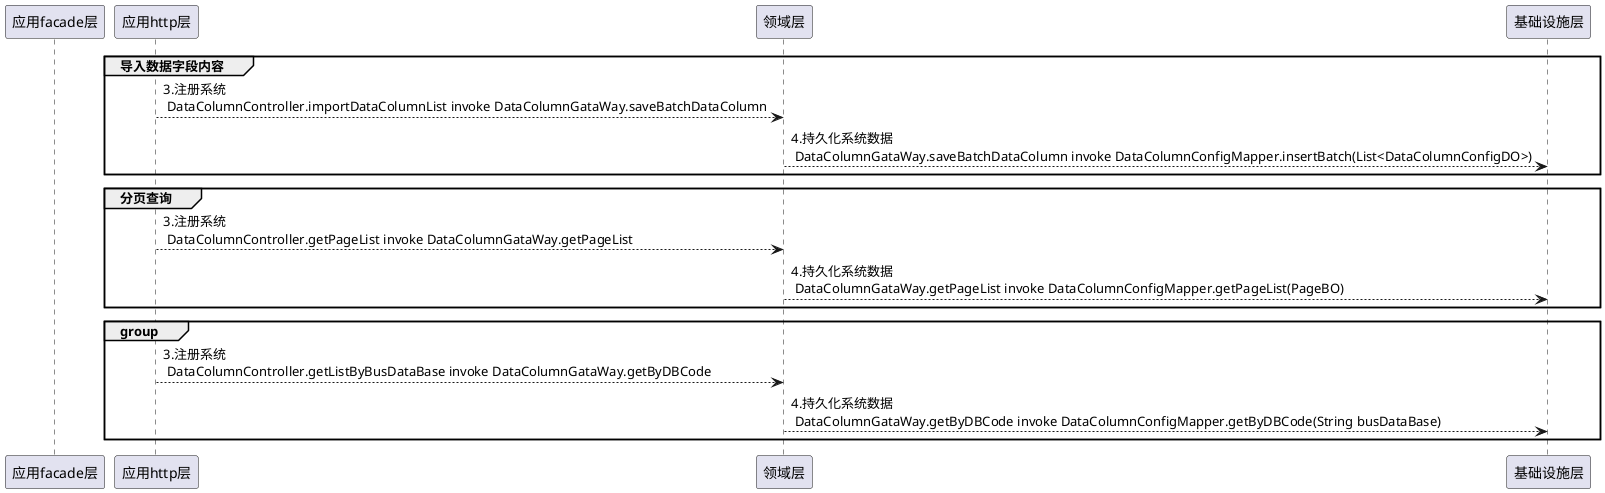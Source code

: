 @startuml

participant  应用facade层 as  facade
participant  应用http层 as  http
participant  领域层 as  domain
participant  基础设施层 as  infrast

group 导入数据字段内容
http --> domain: 3.注册系统\n DataColumnController.importDataColumnList invoke DataColumnGataWay.saveBatchDataColumn
domain --> infrast:4.持久化系统数据\n DataColumnGataWay.saveBatchDataColumn invoke DataColumnConfigMapper.insertBatch(List<DataColumnConfigDO>)
end


group 分页查询
http --> domain: 3.注册系统\n DataColumnController.getPageList invoke DataColumnGataWay.getPageList
domain --> infrast:4.持久化系统数据\n DataColumnGataWay.getPageList invoke DataColumnConfigMapper.getPageList(PageBO)
end

group
http --> domain: 3.注册系统\n DataColumnController.getListByBusDataBase invoke DataColumnGataWay.getByDBCode
domain --> infrast:4.持久化系统数据\n DataColumnGataWay.getByDBCode invoke DataColumnConfigMapper.getByDBCode(String busDataBase)
end


@enduml